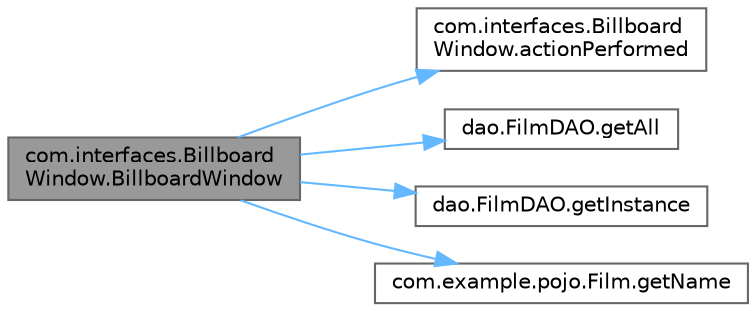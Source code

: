 digraph "com.interfaces.BillboardWindow.BillboardWindow"
{
 // LATEX_PDF_SIZE
  bgcolor="transparent";
  edge [fontname=Helvetica,fontsize=10,labelfontname=Helvetica,labelfontsize=10];
  node [fontname=Helvetica,fontsize=10,shape=box,height=0.2,width=0.4];
  rankdir="LR";
  Node1 [label="com.interfaces.Billboard\lWindow.BillboardWindow",height=0.2,width=0.4,color="gray40", fillcolor="grey60", style="filled", fontcolor="black",tooltip=" "];
  Node1 -> Node2 [color="steelblue1",style="solid"];
  Node2 [label="com.interfaces.Billboard\lWindow.actionPerformed",height=0.2,width=0.4,color="grey40", fillcolor="white", style="filled",URL="$classcom_1_1interfaces_1_1_billboard_window.html#a442b7d427a7303507f794fe0fd7c4c0b",tooltip=" "];
  Node1 -> Node3 [color="steelblue1",style="solid"];
  Node3 [label="dao.FilmDAO.getAll",height=0.2,width=0.4,color="grey40", fillcolor="white", style="filled",URL="$classdao_1_1_film_d_a_o.html#aed7fbc8a99f0f11b80920b755db3d780",tooltip=" "];
  Node1 -> Node4 [color="steelblue1",style="solid"];
  Node4 [label="dao.FilmDAO.getInstance",height=0.2,width=0.4,color="grey40", fillcolor="white", style="filled",URL="$classdao_1_1_film_d_a_o.html#a21fcd7322ade804cd39cad7a0f9b2274",tooltip=" "];
  Node1 -> Node5 [color="steelblue1",style="solid"];
  Node5 [label="com.example.pojo.Film.getName",height=0.2,width=0.4,color="grey40", fillcolor="white", style="filled",URL="$classcom_1_1example_1_1pojo_1_1_film.html#a839df5ce199ed451b8707a816c4629a7",tooltip=" "];
}
